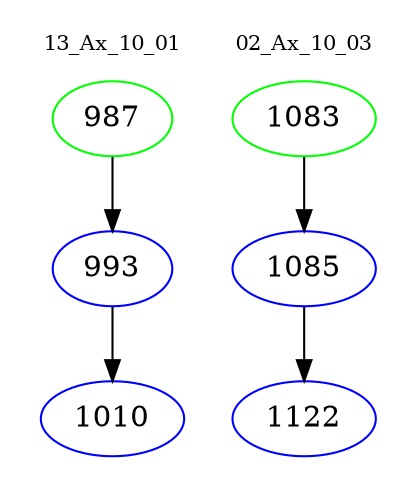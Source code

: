 digraph{
subgraph cluster_0 {
color = white
label = "13_Ax_10_01";
fontsize=10;
T0_987 [label="987", color="green"]
T0_987 -> T0_993 [color="black"]
T0_993 [label="993", color="blue"]
T0_993 -> T0_1010 [color="black"]
T0_1010 [label="1010", color="blue"]
}
subgraph cluster_1 {
color = white
label = "02_Ax_10_03";
fontsize=10;
T1_1083 [label="1083", color="green"]
T1_1083 -> T1_1085 [color="black"]
T1_1085 [label="1085", color="blue"]
T1_1085 -> T1_1122 [color="black"]
T1_1122 [label="1122", color="blue"]
}
}
